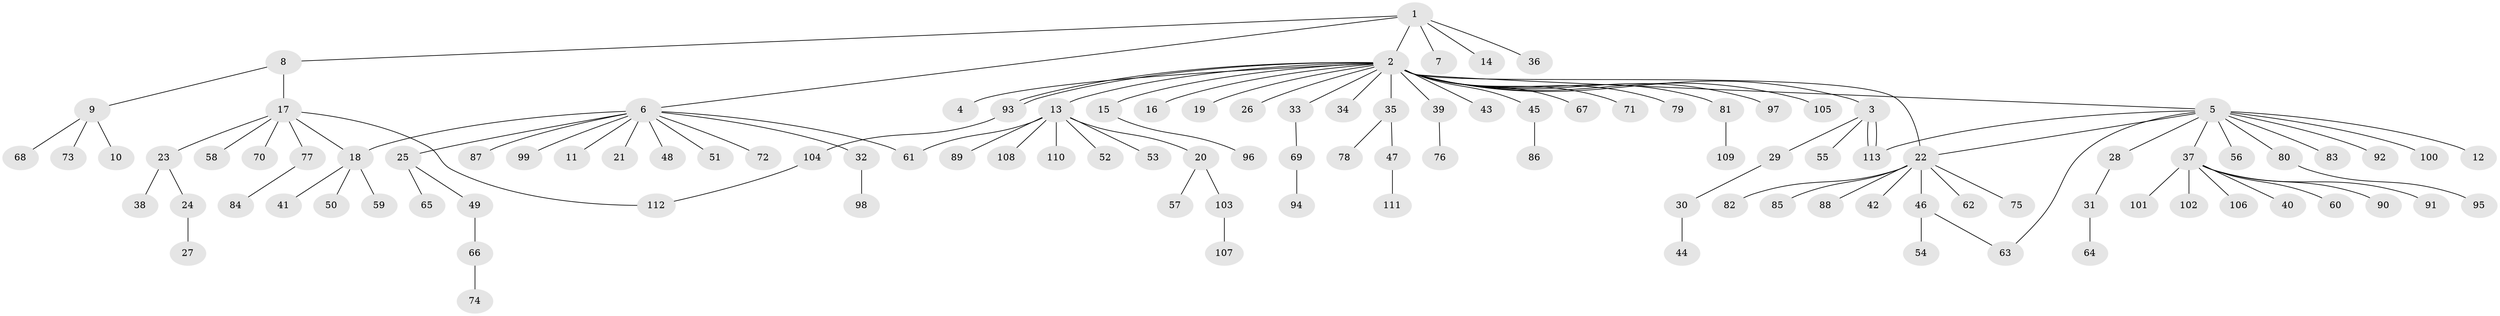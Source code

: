 // Generated by graph-tools (version 1.1) at 2025/11/02/27/25 16:11:09]
// undirected, 113 vertices, 120 edges
graph export_dot {
graph [start="1"]
  node [color=gray90,style=filled];
  1;
  2;
  3;
  4;
  5;
  6;
  7;
  8;
  9;
  10;
  11;
  12;
  13;
  14;
  15;
  16;
  17;
  18;
  19;
  20;
  21;
  22;
  23;
  24;
  25;
  26;
  27;
  28;
  29;
  30;
  31;
  32;
  33;
  34;
  35;
  36;
  37;
  38;
  39;
  40;
  41;
  42;
  43;
  44;
  45;
  46;
  47;
  48;
  49;
  50;
  51;
  52;
  53;
  54;
  55;
  56;
  57;
  58;
  59;
  60;
  61;
  62;
  63;
  64;
  65;
  66;
  67;
  68;
  69;
  70;
  71;
  72;
  73;
  74;
  75;
  76;
  77;
  78;
  79;
  80;
  81;
  82;
  83;
  84;
  85;
  86;
  87;
  88;
  89;
  90;
  91;
  92;
  93;
  94;
  95;
  96;
  97;
  98;
  99;
  100;
  101;
  102;
  103;
  104;
  105;
  106;
  107;
  108;
  109;
  110;
  111;
  112;
  113;
  1 -- 2;
  1 -- 6;
  1 -- 7;
  1 -- 8;
  1 -- 14;
  1 -- 36;
  2 -- 3;
  2 -- 4;
  2 -- 5;
  2 -- 13;
  2 -- 15;
  2 -- 16;
  2 -- 19;
  2 -- 22;
  2 -- 26;
  2 -- 33;
  2 -- 34;
  2 -- 35;
  2 -- 39;
  2 -- 43;
  2 -- 45;
  2 -- 67;
  2 -- 71;
  2 -- 79;
  2 -- 81;
  2 -- 93;
  2 -- 93;
  2 -- 97;
  2 -- 105;
  3 -- 29;
  3 -- 55;
  3 -- 113;
  3 -- 113;
  5 -- 12;
  5 -- 22;
  5 -- 28;
  5 -- 37;
  5 -- 56;
  5 -- 63;
  5 -- 80;
  5 -- 83;
  5 -- 92;
  5 -- 100;
  5 -- 113;
  6 -- 11;
  6 -- 18;
  6 -- 21;
  6 -- 25;
  6 -- 32;
  6 -- 48;
  6 -- 51;
  6 -- 61;
  6 -- 72;
  6 -- 87;
  6 -- 99;
  8 -- 9;
  8 -- 17;
  9 -- 10;
  9 -- 68;
  9 -- 73;
  13 -- 20;
  13 -- 52;
  13 -- 53;
  13 -- 61;
  13 -- 89;
  13 -- 108;
  13 -- 110;
  15 -- 96;
  17 -- 18;
  17 -- 23;
  17 -- 58;
  17 -- 70;
  17 -- 77;
  17 -- 112;
  18 -- 41;
  18 -- 50;
  18 -- 59;
  20 -- 57;
  20 -- 103;
  22 -- 42;
  22 -- 46;
  22 -- 62;
  22 -- 75;
  22 -- 82;
  22 -- 85;
  22 -- 88;
  23 -- 24;
  23 -- 38;
  24 -- 27;
  25 -- 49;
  25 -- 65;
  28 -- 31;
  29 -- 30;
  30 -- 44;
  31 -- 64;
  32 -- 98;
  33 -- 69;
  35 -- 47;
  35 -- 78;
  37 -- 40;
  37 -- 60;
  37 -- 90;
  37 -- 91;
  37 -- 101;
  37 -- 102;
  37 -- 106;
  39 -- 76;
  45 -- 86;
  46 -- 54;
  46 -- 63;
  47 -- 111;
  49 -- 66;
  66 -- 74;
  69 -- 94;
  77 -- 84;
  80 -- 95;
  81 -- 109;
  93 -- 104;
  103 -- 107;
  104 -- 112;
}
